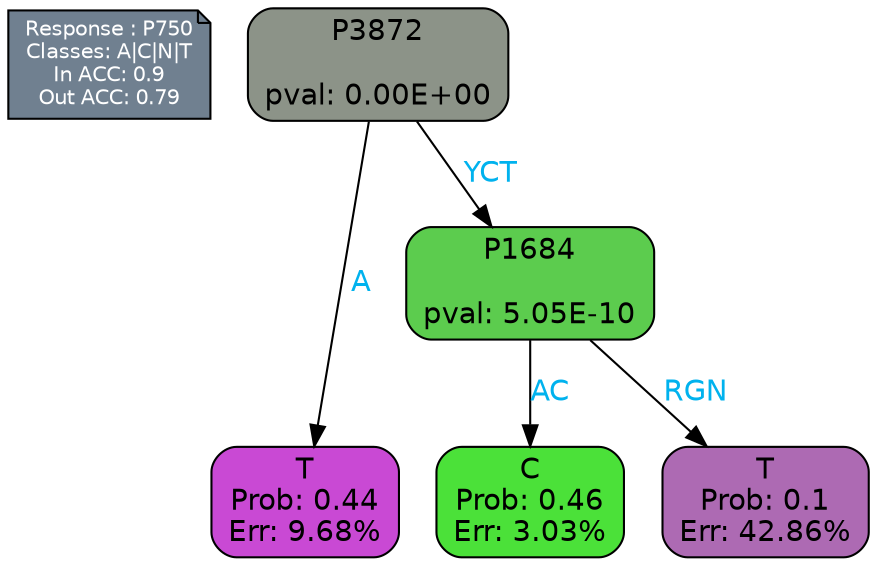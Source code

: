digraph Tree {
node [shape=box, style="filled, rounded", color="black", fontname=helvetica] ;
graph [ranksep=equally, splines=polylines, bgcolor=transparent, dpi=600] ;
edge [fontname=helvetica] ;
LEGEND [label="Response : P750
Classes: A|C|N|T
In ACC: 0.9
Out ACC: 0.79
",shape=note,align=left,style=filled,fillcolor="slategray",fontcolor="white",fontsize=10];1 [label="P3872

pval: 0.00E+00", fillcolor="#8c9388"] ;
2 [label="T
Prob: 0.44
Err: 9.68%", fillcolor="#c949d4"] ;
3 [label="P1684

pval: 5.05E-10", fillcolor="#5ccc4e"] ;
4 [label="C
Prob: 0.46
Err: 3.03%", fillcolor="#4be139"] ;
5 [label="T
Prob: 0.1
Err: 42.86%", fillcolor="#ad6ab3"] ;
1 -> 2 [label="A",fontcolor=deepskyblue2] ;
1 -> 3 [label="YCT",fontcolor=deepskyblue2] ;
3 -> 4 [label="AC",fontcolor=deepskyblue2] ;
3 -> 5 [label="RGN",fontcolor=deepskyblue2] ;
{rank = same; 2;4;5;}{rank = same; LEGEND;1;}}